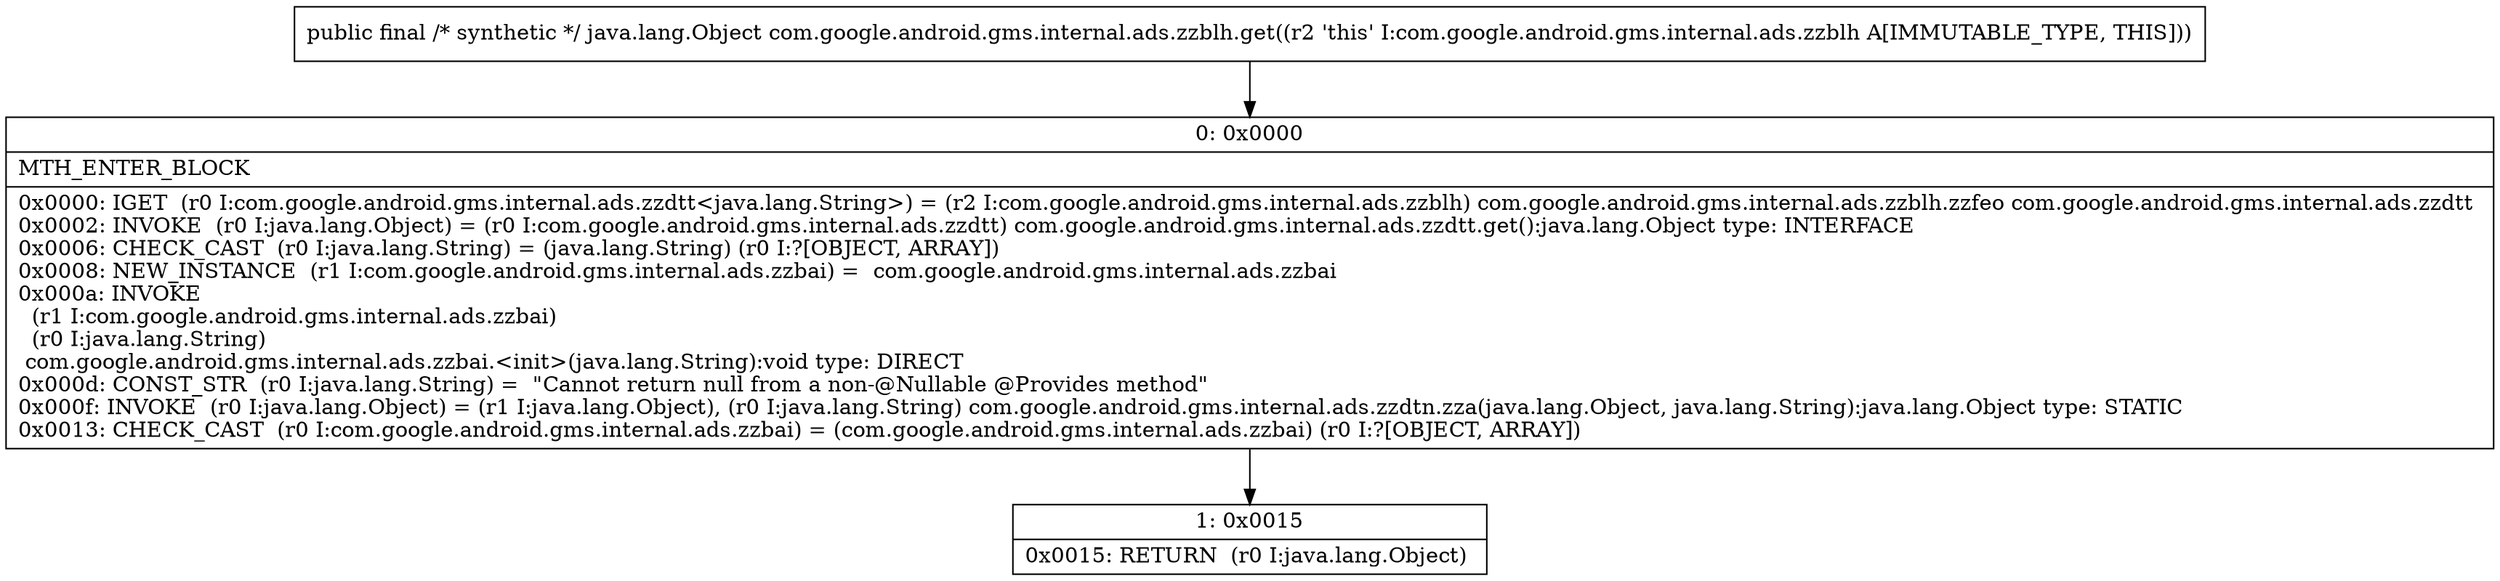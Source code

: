 digraph "CFG forcom.google.android.gms.internal.ads.zzblh.get()Ljava\/lang\/Object;" {
Node_0 [shape=record,label="{0\:\ 0x0000|MTH_ENTER_BLOCK\l|0x0000: IGET  (r0 I:com.google.android.gms.internal.ads.zzdtt\<java.lang.String\>) = (r2 I:com.google.android.gms.internal.ads.zzblh) com.google.android.gms.internal.ads.zzblh.zzfeo com.google.android.gms.internal.ads.zzdtt \l0x0002: INVOKE  (r0 I:java.lang.Object) = (r0 I:com.google.android.gms.internal.ads.zzdtt) com.google.android.gms.internal.ads.zzdtt.get():java.lang.Object type: INTERFACE \l0x0006: CHECK_CAST  (r0 I:java.lang.String) = (java.lang.String) (r0 I:?[OBJECT, ARRAY]) \l0x0008: NEW_INSTANCE  (r1 I:com.google.android.gms.internal.ads.zzbai) =  com.google.android.gms.internal.ads.zzbai \l0x000a: INVOKE  \l  (r1 I:com.google.android.gms.internal.ads.zzbai)\l  (r0 I:java.lang.String)\l com.google.android.gms.internal.ads.zzbai.\<init\>(java.lang.String):void type: DIRECT \l0x000d: CONST_STR  (r0 I:java.lang.String) =  \"Cannot return null from a non\-@Nullable @Provides method\" \l0x000f: INVOKE  (r0 I:java.lang.Object) = (r1 I:java.lang.Object), (r0 I:java.lang.String) com.google.android.gms.internal.ads.zzdtn.zza(java.lang.Object, java.lang.String):java.lang.Object type: STATIC \l0x0013: CHECK_CAST  (r0 I:com.google.android.gms.internal.ads.zzbai) = (com.google.android.gms.internal.ads.zzbai) (r0 I:?[OBJECT, ARRAY]) \l}"];
Node_1 [shape=record,label="{1\:\ 0x0015|0x0015: RETURN  (r0 I:java.lang.Object) \l}"];
MethodNode[shape=record,label="{public final \/* synthetic *\/ java.lang.Object com.google.android.gms.internal.ads.zzblh.get((r2 'this' I:com.google.android.gms.internal.ads.zzblh A[IMMUTABLE_TYPE, THIS])) }"];
MethodNode -> Node_0;
Node_0 -> Node_1;
}

